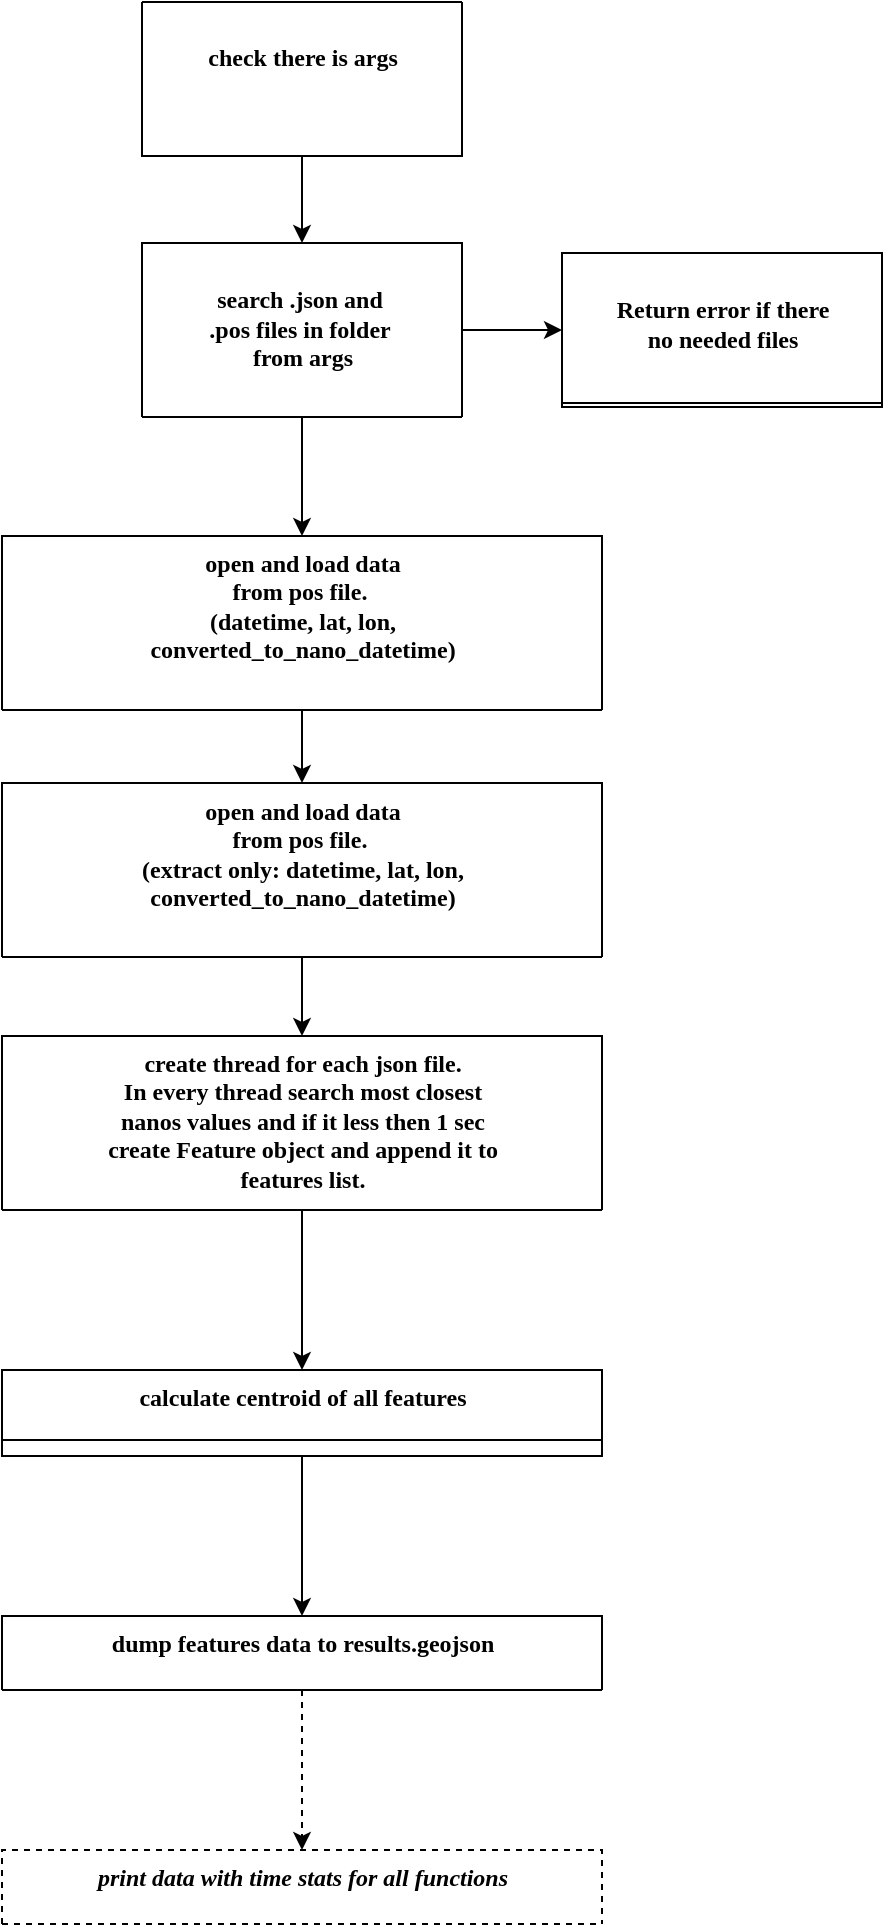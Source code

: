 <mxfile version="10.7.1" type="device"><diagram name="Page-1" id="9f46799a-70d6-7492-0946-bef42562c5a5"><mxGraphModel dx="918" dy="560" grid="1" gridSize="10" guides="1" tooltips="1" connect="1" arrows="1" fold="1" page="1" pageScale="1" pageWidth="1100" pageHeight="850" background="#ffffff" math="0" shadow="0"><root><mxCell id="0"/><mxCell id="1" parent="0"/><mxCell id="UAkpYXonpVmKehbn72aN-4" value="" style="edgeStyle=orthogonalEdgeStyle;rounded=0;orthogonalLoop=1;jettySize=auto;html=1;" parent="1" source="78961159f06e98e8-17" target="UAkpYXonpVmKehbn72aN-3" edge="1"><mxGeometry relative="1" as="geometry"/></mxCell><mxCell id="UAkpYXonpVmKehbn72aN-6" value="" style="edgeStyle=orthogonalEdgeStyle;rounded=0;orthogonalLoop=1;jettySize=auto;html=1;" parent="1" source="78961159f06e98e8-17" target="UAkpYXonpVmKehbn72aN-5" edge="1"><mxGeometry relative="1" as="geometry"/></mxCell><mxCell id="78961159f06e98e8-17" value="&lt;br&gt;search .json and&amp;nbsp;&lt;br&gt;.pos files in folder&amp;nbsp;&lt;br&gt;from args&lt;br&gt;" style="swimlane;html=1;fontStyle=1;align=center;verticalAlign=top;childLayout=stackLayout;horizontal=1;startSize=87;horizontalStack=0;resizeParent=1;resizeLast=0;collapsible=1;marginBottom=0;swimlaneFillColor=#ffffff;rounded=0;shadow=0;comic=0;labelBackgroundColor=none;strokeColor=#000000;strokeWidth=1;fillColor=none;fontFamily=Verdana;fontSize=12;fontColor=#000000;" parent="1" vertex="1"><mxGeometry x="430" y="203.5" width="160" height="87" as="geometry"/></mxCell><mxCell id="UAkpYXonpVmKehbn72aN-8" value="" style="edgeStyle=orthogonalEdgeStyle;rounded=0;orthogonalLoop=1;jettySize=auto;html=1;" parent="1" source="UAkpYXonpVmKehbn72aN-5" target="UAkpYXonpVmKehbn72aN-7" edge="1"><mxGeometry relative="1" as="geometry"/></mxCell><mxCell id="UAkpYXonpVmKehbn72aN-5" value="open and load data&lt;br&gt;from pos file.&amp;nbsp;&lt;br&gt;(datetime, lat, lon, &lt;br&gt;converted_to_nano_datetime)&lt;br&gt;" style="swimlane;html=1;fontStyle=1;align=center;verticalAlign=top;childLayout=stackLayout;horizontal=1;startSize=87;horizontalStack=0;resizeParent=1;resizeLast=0;collapsible=1;marginBottom=0;swimlaneFillColor=#ffffff;rounded=0;shadow=0;comic=0;labelBackgroundColor=none;strokeColor=#000000;strokeWidth=1;fillColor=none;fontFamily=Verdana;fontSize=12;fontColor=#000000;" parent="1" vertex="1"><mxGeometry x="360" y="350" width="300" height="87" as="geometry"/></mxCell><mxCell id="UAkpYXonpVmKehbn72aN-10" value="" style="edgeStyle=orthogonalEdgeStyle;rounded=0;orthogonalLoop=1;jettySize=auto;html=1;" parent="1" source="UAkpYXonpVmKehbn72aN-7" target="UAkpYXonpVmKehbn72aN-9" edge="1"><mxGeometry relative="1" as="geometry"/></mxCell><mxCell id="UAkpYXonpVmKehbn72aN-7" value="open and load data&lt;br&gt;from pos file.&amp;nbsp;&lt;br&gt;(extract only: datetime, lat, lon, &lt;br&gt;converted_to_nano_datetime)&lt;br&gt;" style="swimlane;html=1;fontStyle=1;align=center;verticalAlign=top;childLayout=stackLayout;horizontal=1;startSize=87;horizontalStack=0;resizeParent=1;resizeLast=0;collapsible=1;marginBottom=0;swimlaneFillColor=#ffffff;rounded=0;shadow=0;comic=0;labelBackgroundColor=none;strokeColor=#000000;strokeWidth=1;fillColor=none;fontFamily=Verdana;fontSize=12;fontColor=#000000;" parent="1" vertex="1"><mxGeometry x="360" y="473.5" width="300" height="87" as="geometry"/></mxCell><mxCell id="UAkpYXonpVmKehbn72aN-12" value="" style="edgeStyle=orthogonalEdgeStyle;rounded=0;orthogonalLoop=1;jettySize=auto;html=1;" parent="1" source="UAkpYXonpVmKehbn72aN-9" target="UAkpYXonpVmKehbn72aN-11" edge="1"><mxGeometry relative="1" as="geometry"/></mxCell><mxCell id="UAkpYXonpVmKehbn72aN-9" value="create thread for each json file. &lt;br&gt;In every thread search most closest&lt;br&gt;nanos values and if it less then 1 sec&lt;br&gt;create Feature object and append it to&lt;br&gt;features list.&lt;br&gt;" style="swimlane;html=1;fontStyle=1;align=center;verticalAlign=top;childLayout=stackLayout;horizontal=1;startSize=87;horizontalStack=0;resizeParent=1;resizeLast=0;collapsible=1;marginBottom=0;swimlaneFillColor=#ffffff;rounded=0;shadow=0;comic=0;labelBackgroundColor=none;strokeColor=#000000;strokeWidth=1;fillColor=none;fontFamily=Verdana;fontSize=12;fontColor=#000000;" parent="1" vertex="1"><mxGeometry x="360" y="600" width="300" height="87" as="geometry"/></mxCell><mxCell id="UAkpYXonpVmKehbn72aN-14" value="" style="edgeStyle=orthogonalEdgeStyle;rounded=0;orthogonalLoop=1;jettySize=auto;html=1;" parent="1" source="UAkpYXonpVmKehbn72aN-11" edge="1"><mxGeometry relative="1" as="geometry"><mxPoint x="510" y="890" as="targetPoint"/></mxGeometry></mxCell><mxCell id="UAkpYXonpVmKehbn72aN-11" value="calculate centroid of all features" style="swimlane;html=1;fontStyle=1;align=center;verticalAlign=top;childLayout=stackLayout;horizontal=1;startSize=35;horizontalStack=0;resizeParent=1;resizeLast=0;collapsible=1;marginBottom=0;swimlaneFillColor=#ffffff;rounded=0;shadow=0;comic=0;labelBackgroundColor=none;strokeColor=#000000;strokeWidth=1;fillColor=none;fontFamily=Verdana;fontSize=12;fontColor=#000000;" parent="1" vertex="1"><mxGeometry x="360" y="767" width="300" height="43" as="geometry"/></mxCell><mxCell id="UAkpYXonpVmKehbn72aN-18" value="" style="edgeStyle=orthogonalEdgeStyle;rounded=0;orthogonalLoop=1;jettySize=auto;html=1;dashed=1;" parent="1" source="UAkpYXonpVmKehbn72aN-15" target="UAkpYXonpVmKehbn72aN-17" edge="1"><mxGeometry relative="1" as="geometry"/></mxCell><mxCell id="UAkpYXonpVmKehbn72aN-15" value="dump features data to results.geojson" style="swimlane;html=1;fontStyle=1;align=center;verticalAlign=top;childLayout=stackLayout;horizontal=1;startSize=43;horizontalStack=0;resizeParent=1;resizeLast=0;collapsible=1;marginBottom=0;swimlaneFillColor=#ffffff;rounded=0;shadow=0;comic=0;labelBackgroundColor=none;strokeColor=#000000;strokeWidth=1;fillColor=none;fontFamily=Verdana;fontSize=12;fontColor=#000000;" parent="1" vertex="1"><mxGeometry x="360" y="890" width="300" height="37" as="geometry"/></mxCell><mxCell id="UAkpYXonpVmKehbn72aN-17" value="&lt;i&gt;print data with time stats for all functions&lt;/i&gt;" style="swimlane;html=1;fontStyle=1;align=center;verticalAlign=top;childLayout=stackLayout;horizontal=1;startSize=43;horizontalStack=0;resizeParent=1;resizeLast=0;collapsible=1;marginBottom=0;swimlaneFillColor=#ffffff;rounded=0;shadow=0;comic=0;labelBackgroundColor=none;strokeColor=#000000;strokeWidth=1;fillColor=none;fontFamily=Verdana;fontSize=12;fontColor=#000000;dashed=1;" parent="1" vertex="1"><mxGeometry x="360" y="1007" width="300" height="37" as="geometry"/></mxCell><mxCell id="UAkpYXonpVmKehbn72aN-2" style="edgeStyle=orthogonalEdgeStyle;rounded=0;orthogonalLoop=1;jettySize=auto;html=1;" parent="1" source="78961159f06e98e8-30" target="78961159f06e98e8-17" edge="1"><mxGeometry relative="1" as="geometry"/></mxCell><mxCell id="78961159f06e98e8-30" value="&lt;br&gt;check there is args&lt;br&gt;" style="swimlane;html=1;fontStyle=1;align=center;verticalAlign=top;childLayout=stackLayout;horizontal=1;startSize=77;horizontalStack=0;resizeParent=1;resizeLast=0;collapsible=1;marginBottom=0;swimlaneFillColor=#ffffff;rounded=0;shadow=0;comic=0;labelBackgroundColor=none;strokeColor=#000000;strokeWidth=1;fillColor=none;fontFamily=Verdana;fontSize=12;fontColor=#000000;direction=west;" parent="1" vertex="1"><mxGeometry x="430" y="83" width="160" height="77" as="geometry"/></mxCell><mxCell id="UAkpYXonpVmKehbn72aN-3" value="&lt;br&gt;Return error if there&lt;br&gt;no needed files&lt;br&gt;" style="swimlane;html=1;fontStyle=1;align=center;verticalAlign=top;childLayout=stackLayout;horizontal=1;startSize=75;horizontalStack=0;resizeParent=1;resizeLast=0;collapsible=1;marginBottom=0;swimlaneFillColor=#ffffff;rounded=0;shadow=0;comic=0;labelBackgroundColor=none;strokeColor=#000000;strokeWidth=1;fillColor=none;fontFamily=Verdana;fontSize=12;fontColor=#000000;" parent="1" vertex="1"><mxGeometry x="640" y="208.5" width="160" height="77" as="geometry"/></mxCell></root></mxGraphModel></diagram></mxfile>